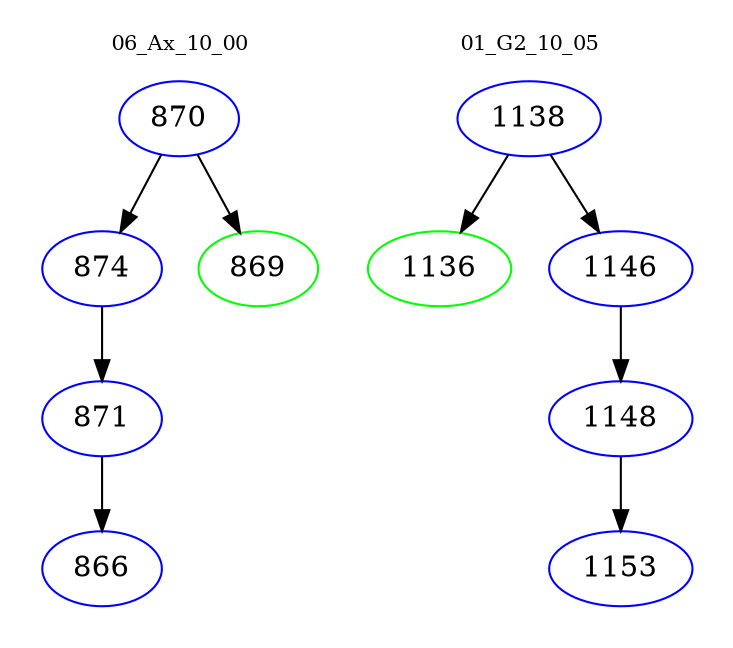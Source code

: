 digraph{
subgraph cluster_0 {
color = white
label = "06_Ax_10_00";
fontsize=10;
T0_870 [label="870", color="blue"]
T0_870 -> T0_874 [color="black"]
T0_874 [label="874", color="blue"]
T0_874 -> T0_871 [color="black"]
T0_871 [label="871", color="blue"]
T0_871 -> T0_866 [color="black"]
T0_866 [label="866", color="blue"]
T0_870 -> T0_869 [color="black"]
T0_869 [label="869", color="green"]
}
subgraph cluster_1 {
color = white
label = "01_G2_10_05";
fontsize=10;
T1_1138 [label="1138", color="blue"]
T1_1138 -> T1_1136 [color="black"]
T1_1136 [label="1136", color="green"]
T1_1138 -> T1_1146 [color="black"]
T1_1146 [label="1146", color="blue"]
T1_1146 -> T1_1148 [color="black"]
T1_1148 [label="1148", color="blue"]
T1_1148 -> T1_1153 [color="black"]
T1_1153 [label="1153", color="blue"]
}
}
